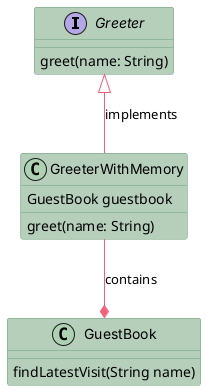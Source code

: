 @startuml
'https://plantuml.com/class-diagram

!$WAVE_BLUE = "#003D4F"
!$SAPPHIRE_BLUE = "#47A1AD"
!$GRAY = "#EDF1F3"
!$GREEN = "#6B9E78"
!$YELLOW = "#CC850A"
!$PURPLE = "#634F7D"
!$PINK = "#F2617A"

!$LIGHTER_BLUE = "#a1d2d8"
!$LIGHTER_GREEN = "#b5cfbb"

!$FONT_NAME = "Inter"

skinparam ClassFontName $FONT_NAME

skinparam ArrowColor $PINK

skinparam ClassBorderColor $GREEN
skinparam ClassBackgroundColor $LIGHTER_GREEN

skinparam stereotypeCBackgroundColor $YELLOW
skinparam stereotypeIBackgroundColor $PINK

interface Greeter {
    greet(name: String)
}

together {
    class GreeterWithMemory {
        GuestBook guestbook
        greet(name: String)
    }

    class GuestBook {
        findLatestVisit(String name)
    }
}

Greeter <|-- GreeterWithMemory : implements
GreeterWithMemory --* GuestBook : contains

@enduml